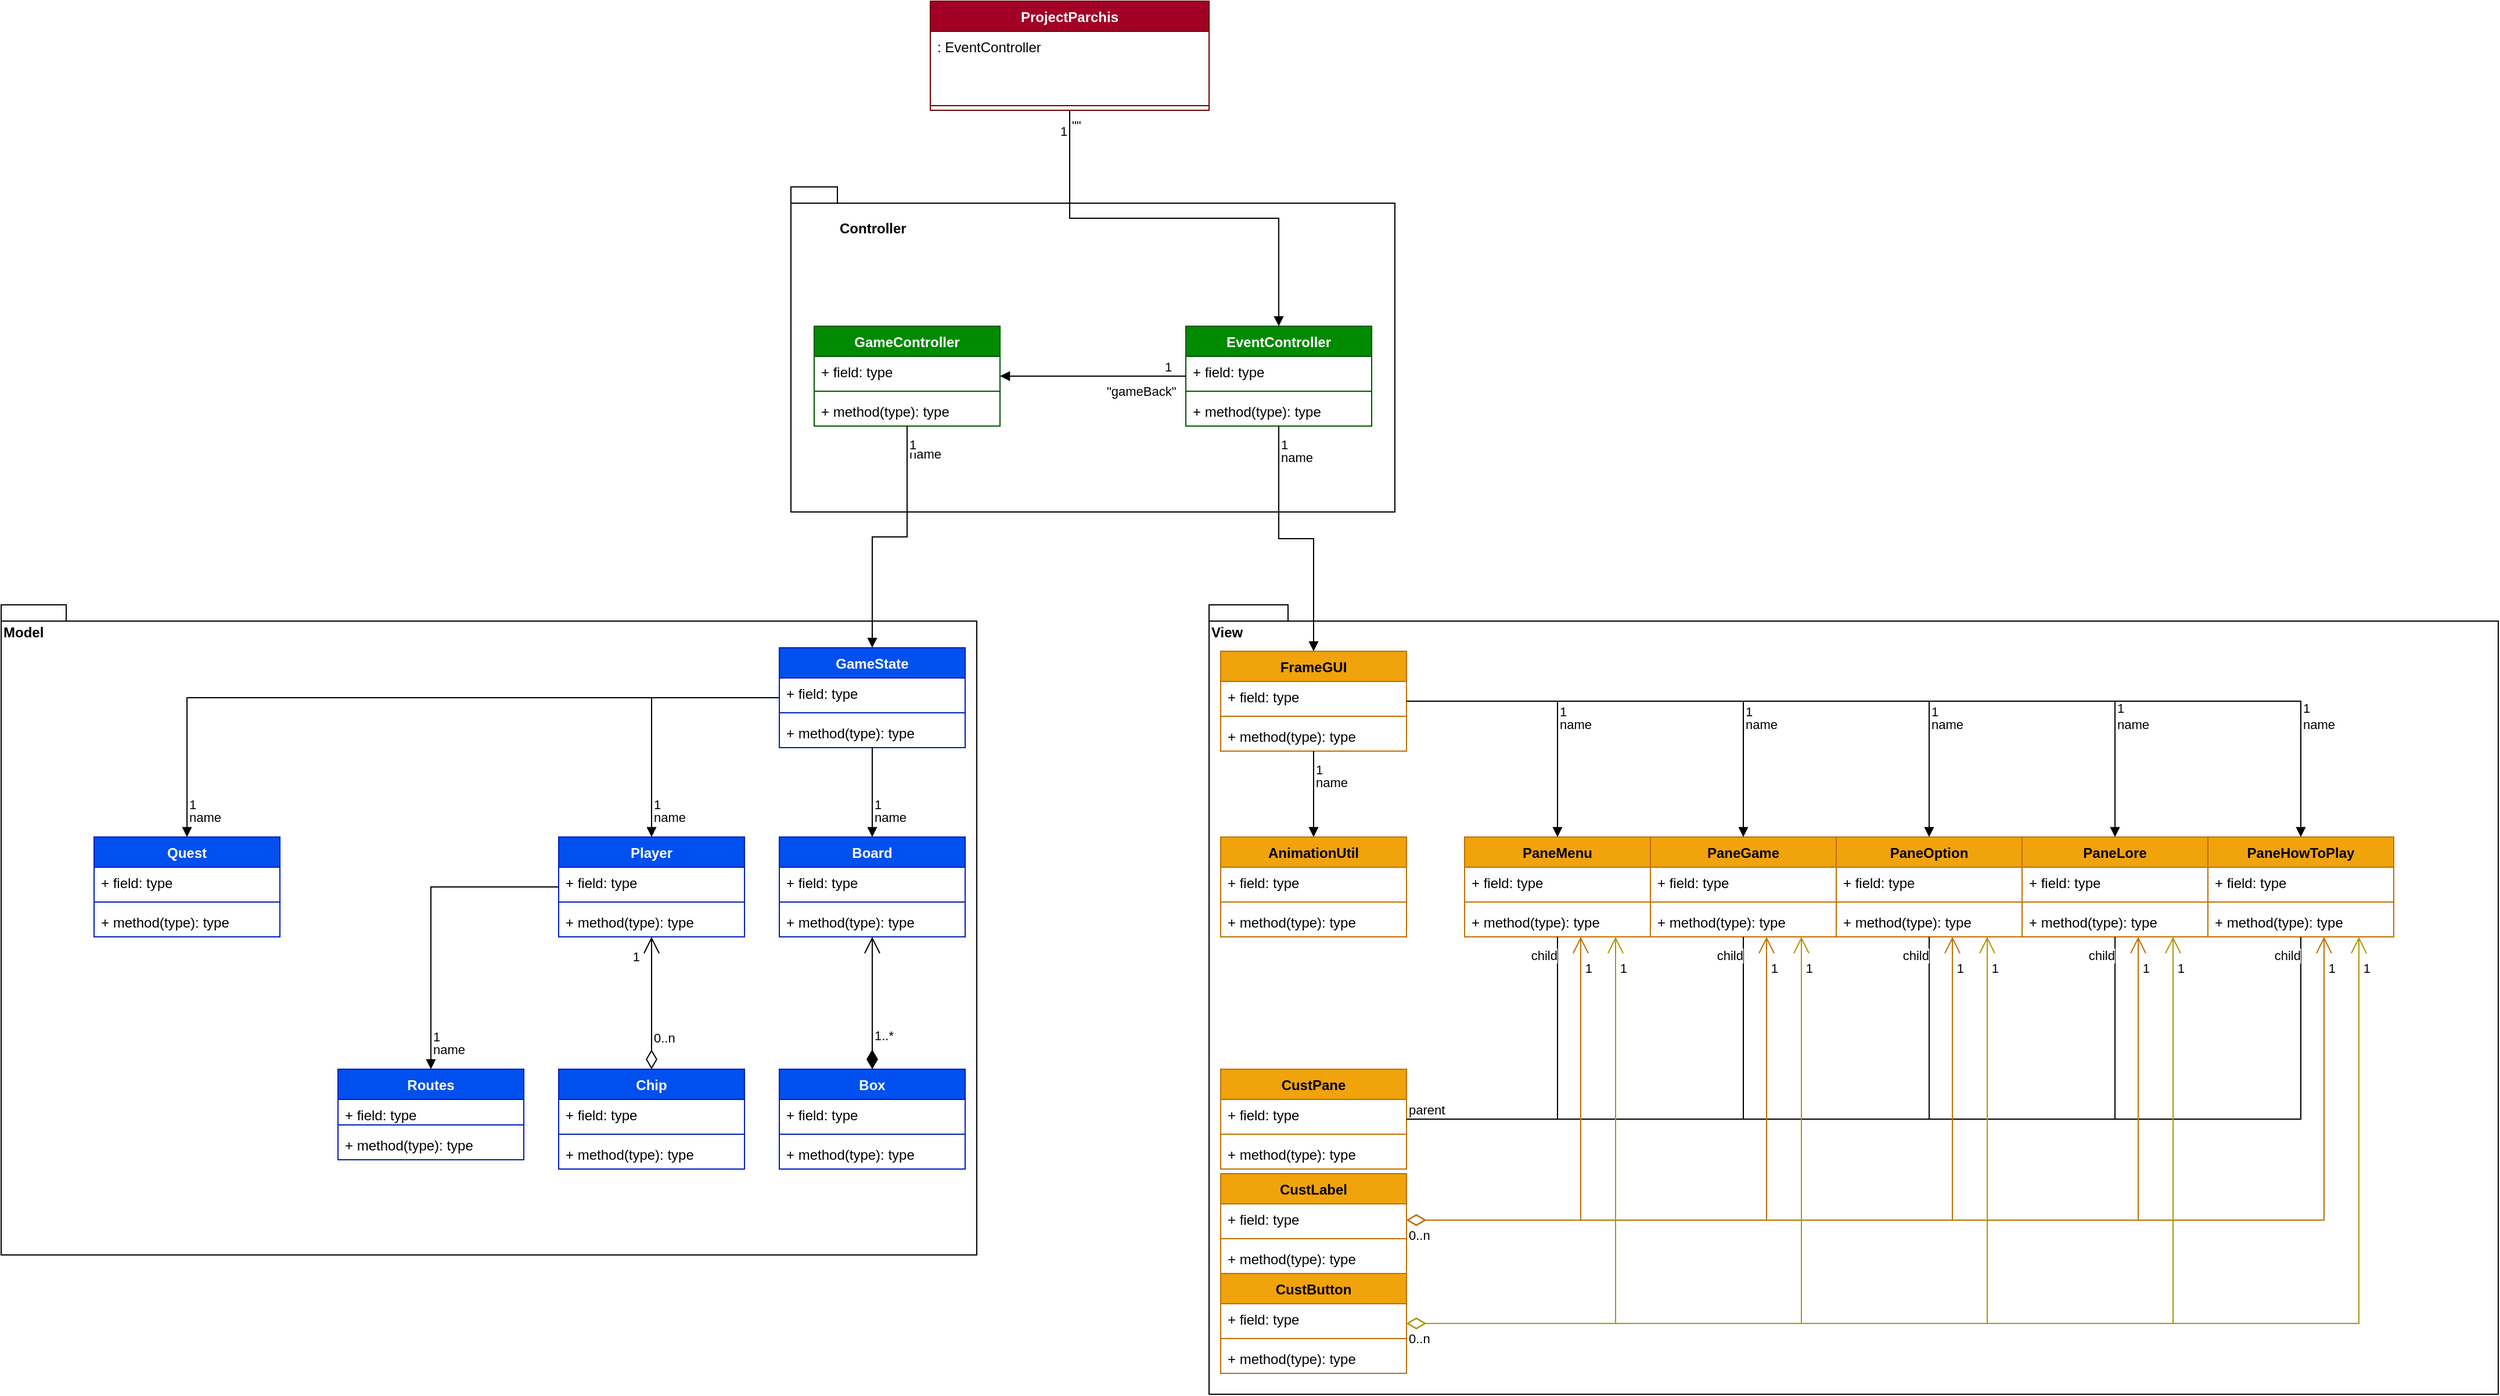 <mxfile version="28.2.5">
  <diagram name="Parchis UML" id="9vaJpjXv_bwDb7VpiL0e">
    <mxGraphModel dx="663" dy="397" grid="1" gridSize="10" guides="1" tooltips="1" connect="1" arrows="1" fold="1" page="1" pageScale="1" pageWidth="1920" pageHeight="1200" math="0" shadow="0">
      <root>
        <mxCell id="0" />
        <mxCell id="dCXErar6jNf6srE1zv3f-100" value="Paquetes" style="" parent="0" />
        <mxCell id="gOxosvXD74vLQujWXwvT-67" value="Model" style="shape=folder;fontStyle=1;spacingTop=10;tabWidth=40;tabHeight=14;tabPosition=left;html=1;whiteSpace=wrap;align=left;verticalAlign=top;" parent="dCXErar6jNf6srE1zv3f-100" vertex="1">
          <mxGeometry x="40" y="520" width="840" height="560" as="geometry" />
        </mxCell>
        <mxCell id="gOxosvXD74vLQujWXwvT-68" value="View" style="shape=folder;fontStyle=1;spacingTop=10;tabWidth=40;tabHeight=14;tabPosition=left;html=1;whiteSpace=wrap;verticalAlign=top;align=left;" parent="dCXErar6jNf6srE1zv3f-100" vertex="1">
          <mxGeometry x="1080" y="520" width="1110" height="680" as="geometry" />
        </mxCell>
        <mxCell id="gOxosvXD74vLQujWXwvT-69" value="&lt;blockquote style=&quot;&quot;&gt;&lt;span style=&quot;background-color: transparent; color: light-dark(rgb(0, 0, 0), rgb(255, 255, 255));&quot;&gt;Controller&lt;/span&gt;&lt;/blockquote&gt;" style="shape=folder;fontStyle=1;spacingTop=10;tabWidth=40;tabHeight=14;tabPosition=left;html=1;whiteSpace=wrap;align=left;verticalAlign=top;" parent="dCXErar6jNf6srE1zv3f-100" vertex="1">
          <mxGeometry x="720" y="160" width="520" height="280" as="geometry" />
        </mxCell>
        <mxCell id="dCXErar6jNf6srE1zv3f-106" value="Clases" style="" parent="0" />
        <mxCell id="dCXErar6jNf6srE1zv3f-107" value="ProjectParchis" style="swimlane;fontStyle=1;align=center;verticalAlign=top;childLayout=stackLayout;horizontal=1;startSize=26;horizontalStack=0;resizeParent=1;resizeParentMax=0;resizeLast=0;collapsible=1;marginBottom=0;whiteSpace=wrap;html=1;fillColor=#a20025;strokeColor=#6F0000;fontColor=#ffffff;" parent="dCXErar6jNf6srE1zv3f-106" vertex="1">
          <mxGeometry x="840" width="240" height="94" as="geometry" />
        </mxCell>
        <mxCell id="dCXErar6jNf6srE1zv3f-110" value=": EventController" style="text;strokeColor=none;fillColor=none;align=left;verticalAlign=top;spacingLeft=4;spacingRight=4;overflow=hidden;rotatable=0;points=[[0,0.5],[1,0.5]];portConstraint=eastwest;whiteSpace=wrap;html=1;" parent="dCXErar6jNf6srE1zv3f-107" vertex="1">
          <mxGeometry y="26" width="240" height="60" as="geometry" />
        </mxCell>
        <mxCell id="dCXErar6jNf6srE1zv3f-109" value="" style="line;strokeWidth=1;fillColor=none;align=left;verticalAlign=middle;spacingTop=-1;spacingLeft=3;spacingRight=3;rotatable=0;labelPosition=right;points=[];portConstraint=eastwest;strokeColor=inherit;" parent="dCXErar6jNf6srE1zv3f-107" vertex="1">
          <mxGeometry y="86" width="240" height="8" as="geometry" />
        </mxCell>
        <mxCell id="dCXErar6jNf6srE1zv3f-113" value="Player" style="swimlane;fontStyle=1;align=center;verticalAlign=top;childLayout=stackLayout;horizontal=1;startSize=26;horizontalStack=0;resizeParent=1;resizeParentMax=0;resizeLast=0;collapsible=1;marginBottom=0;whiteSpace=wrap;html=1;fillColor=#0050ef;fontColor=#ffffff;strokeColor=#001DBC;" parent="dCXErar6jNf6srE1zv3f-106" vertex="1">
          <mxGeometry x="520" y="720" width="160" height="86" as="geometry" />
        </mxCell>
        <mxCell id="dCXErar6jNf6srE1zv3f-114" value="+ field: type" style="text;strokeColor=none;fillColor=none;align=left;verticalAlign=top;spacingLeft=4;spacingRight=4;overflow=hidden;rotatable=0;points=[[0,0.5],[1,0.5]];portConstraint=eastwest;whiteSpace=wrap;html=1;" parent="dCXErar6jNf6srE1zv3f-113" vertex="1">
          <mxGeometry y="26" width="160" height="26" as="geometry" />
        </mxCell>
        <mxCell id="dCXErar6jNf6srE1zv3f-115" value="" style="line;strokeWidth=1;fillColor=none;align=left;verticalAlign=middle;spacingTop=-1;spacingLeft=3;spacingRight=3;rotatable=0;labelPosition=right;points=[];portConstraint=eastwest;strokeColor=inherit;" parent="dCXErar6jNf6srE1zv3f-113" vertex="1">
          <mxGeometry y="52" width="160" height="8" as="geometry" />
        </mxCell>
        <mxCell id="dCXErar6jNf6srE1zv3f-116" value="+ method(type): type" style="text;strokeColor=none;fillColor=none;align=left;verticalAlign=top;spacingLeft=4;spacingRight=4;overflow=hidden;rotatable=0;points=[[0,0.5],[1,0.5]];portConstraint=eastwest;whiteSpace=wrap;html=1;" parent="dCXErar6jNf6srE1zv3f-113" vertex="1">
          <mxGeometry y="60" width="160" height="26" as="geometry" />
        </mxCell>
        <mxCell id="dCXErar6jNf6srE1zv3f-117" value="Board" style="swimlane;fontStyle=1;align=center;verticalAlign=top;childLayout=stackLayout;horizontal=1;startSize=26;horizontalStack=0;resizeParent=1;resizeParentMax=0;resizeLast=0;collapsible=1;marginBottom=0;whiteSpace=wrap;html=1;fillColor=#0050ef;fontColor=#ffffff;strokeColor=#001DBC;" parent="dCXErar6jNf6srE1zv3f-106" vertex="1">
          <mxGeometry x="710" y="720" width="160" height="86" as="geometry" />
        </mxCell>
        <mxCell id="dCXErar6jNf6srE1zv3f-118" value="+ field: type" style="text;strokeColor=none;fillColor=none;align=left;verticalAlign=top;spacingLeft=4;spacingRight=4;overflow=hidden;rotatable=0;points=[[0,0.5],[1,0.5]];portConstraint=eastwest;whiteSpace=wrap;html=1;" parent="dCXErar6jNf6srE1zv3f-117" vertex="1">
          <mxGeometry y="26" width="160" height="26" as="geometry" />
        </mxCell>
        <mxCell id="dCXErar6jNf6srE1zv3f-119" value="" style="line;strokeWidth=1;fillColor=none;align=left;verticalAlign=middle;spacingTop=-1;spacingLeft=3;spacingRight=3;rotatable=0;labelPosition=right;points=[];portConstraint=eastwest;strokeColor=inherit;" parent="dCXErar6jNf6srE1zv3f-117" vertex="1">
          <mxGeometry y="52" width="160" height="8" as="geometry" />
        </mxCell>
        <mxCell id="dCXErar6jNf6srE1zv3f-120" value="+ method(type): type" style="text;strokeColor=none;fillColor=none;align=left;verticalAlign=top;spacingLeft=4;spacingRight=4;overflow=hidden;rotatable=0;points=[[0,0.5],[1,0.5]];portConstraint=eastwest;whiteSpace=wrap;html=1;" parent="dCXErar6jNf6srE1zv3f-117" vertex="1">
          <mxGeometry y="60" width="160" height="26" as="geometry" />
        </mxCell>
        <mxCell id="dCXErar6jNf6srE1zv3f-121" value="Routes" style="swimlane;fontStyle=1;align=center;verticalAlign=top;childLayout=stackLayout;horizontal=1;startSize=26;horizontalStack=0;resizeParent=1;resizeParentMax=0;resizeLast=0;collapsible=1;marginBottom=0;whiteSpace=wrap;html=1;fillColor=#0050ef;fontColor=#ffffff;strokeColor=#001DBC;" parent="dCXErar6jNf6srE1zv3f-106" vertex="1">
          <mxGeometry x="330" y="920" width="160" height="78" as="geometry" />
        </mxCell>
        <mxCell id="dCXErar6jNf6srE1zv3f-122" value="+ field: type" style="text;strokeColor=none;fillColor=none;align=left;verticalAlign=top;spacingLeft=4;spacingRight=4;overflow=hidden;rotatable=0;points=[[0,0.5],[1,0.5]];portConstraint=eastwest;whiteSpace=wrap;html=1;" parent="dCXErar6jNf6srE1zv3f-121" vertex="1">
          <mxGeometry y="26" width="160" height="18" as="geometry" />
        </mxCell>
        <mxCell id="dCXErar6jNf6srE1zv3f-123" value="" style="line;strokeWidth=1;fillColor=none;align=left;verticalAlign=middle;spacingTop=-1;spacingLeft=3;spacingRight=3;rotatable=0;labelPosition=right;points=[];portConstraint=eastwest;strokeColor=inherit;" parent="dCXErar6jNf6srE1zv3f-121" vertex="1">
          <mxGeometry y="44" width="160" height="8" as="geometry" />
        </mxCell>
        <mxCell id="dCXErar6jNf6srE1zv3f-124" value="+ method(type): type" style="text;strokeColor=none;fillColor=none;align=left;verticalAlign=top;spacingLeft=4;spacingRight=4;overflow=hidden;rotatable=0;points=[[0,0.5],[1,0.5]];portConstraint=eastwest;whiteSpace=wrap;html=1;" parent="dCXErar6jNf6srE1zv3f-121" vertex="1">
          <mxGeometry y="52" width="160" height="26" as="geometry" />
        </mxCell>
        <mxCell id="dCXErar6jNf6srE1zv3f-125" value="Chip" style="swimlane;fontStyle=1;align=center;verticalAlign=top;childLayout=stackLayout;horizontal=1;startSize=26;horizontalStack=0;resizeParent=1;resizeParentMax=0;resizeLast=0;collapsible=1;marginBottom=0;whiteSpace=wrap;html=1;fillColor=#0050ef;fontColor=#ffffff;strokeColor=#001DBC;" parent="dCXErar6jNf6srE1zv3f-106" vertex="1">
          <mxGeometry x="520" y="920" width="160" height="86" as="geometry" />
        </mxCell>
        <mxCell id="dCXErar6jNf6srE1zv3f-126" value="+ field: type" style="text;strokeColor=none;fillColor=none;align=left;verticalAlign=top;spacingLeft=4;spacingRight=4;overflow=hidden;rotatable=0;points=[[0,0.5],[1,0.5]];portConstraint=eastwest;whiteSpace=wrap;html=1;" parent="dCXErar6jNf6srE1zv3f-125" vertex="1">
          <mxGeometry y="26" width="160" height="26" as="geometry" />
        </mxCell>
        <mxCell id="dCXErar6jNf6srE1zv3f-127" value="" style="line;strokeWidth=1;fillColor=none;align=left;verticalAlign=middle;spacingTop=-1;spacingLeft=3;spacingRight=3;rotatable=0;labelPosition=right;points=[];portConstraint=eastwest;strokeColor=inherit;" parent="dCXErar6jNf6srE1zv3f-125" vertex="1">
          <mxGeometry y="52" width="160" height="8" as="geometry" />
        </mxCell>
        <mxCell id="dCXErar6jNf6srE1zv3f-128" value="+ method(type): type" style="text;strokeColor=none;fillColor=none;align=left;verticalAlign=top;spacingLeft=4;spacingRight=4;overflow=hidden;rotatable=0;points=[[0,0.5],[1,0.5]];portConstraint=eastwest;whiteSpace=wrap;html=1;" parent="dCXErar6jNf6srE1zv3f-125" vertex="1">
          <mxGeometry y="60" width="160" height="26" as="geometry" />
        </mxCell>
        <mxCell id="dCXErar6jNf6srE1zv3f-129" value="EventController" style="swimlane;fontStyle=1;align=center;verticalAlign=top;childLayout=stackLayout;horizontal=1;startSize=26;horizontalStack=0;resizeParent=1;resizeParentMax=0;resizeLast=0;collapsible=1;marginBottom=0;whiteSpace=wrap;html=1;fillColor=#008a00;fontColor=#ffffff;strokeColor=#005700;" parent="dCXErar6jNf6srE1zv3f-106" vertex="1">
          <mxGeometry x="1060" y="280" width="160" height="86" as="geometry" />
        </mxCell>
        <mxCell id="dCXErar6jNf6srE1zv3f-130" value="+ field: type" style="text;strokeColor=none;fillColor=none;align=left;verticalAlign=top;spacingLeft=4;spacingRight=4;overflow=hidden;rotatable=0;points=[[0,0.5],[1,0.5]];portConstraint=eastwest;whiteSpace=wrap;html=1;" parent="dCXErar6jNf6srE1zv3f-129" vertex="1">
          <mxGeometry y="26" width="160" height="26" as="geometry" />
        </mxCell>
        <mxCell id="dCXErar6jNf6srE1zv3f-131" value="" style="line;strokeWidth=1;fillColor=none;align=left;verticalAlign=middle;spacingTop=-1;spacingLeft=3;spacingRight=3;rotatable=0;labelPosition=right;points=[];portConstraint=eastwest;strokeColor=inherit;" parent="dCXErar6jNf6srE1zv3f-129" vertex="1">
          <mxGeometry y="52" width="160" height="8" as="geometry" />
        </mxCell>
        <mxCell id="dCXErar6jNf6srE1zv3f-132" value="+ method(type): type" style="text;strokeColor=none;fillColor=none;align=left;verticalAlign=top;spacingLeft=4;spacingRight=4;overflow=hidden;rotatable=0;points=[[0,0.5],[1,0.5]];portConstraint=eastwest;whiteSpace=wrap;html=1;" parent="dCXErar6jNf6srE1zv3f-129" vertex="1">
          <mxGeometry y="60" width="160" height="26" as="geometry" />
        </mxCell>
        <mxCell id="dCXErar6jNf6srE1zv3f-133" value="GameController" style="swimlane;fontStyle=1;align=center;verticalAlign=top;childLayout=stackLayout;horizontal=1;startSize=26;horizontalStack=0;resizeParent=1;resizeParentMax=0;resizeLast=0;collapsible=1;marginBottom=0;whiteSpace=wrap;html=1;fillColor=#008a00;fontColor=#ffffff;strokeColor=#005700;" parent="dCXErar6jNf6srE1zv3f-106" vertex="1">
          <mxGeometry x="740" y="280" width="160" height="86" as="geometry" />
        </mxCell>
        <mxCell id="dCXErar6jNf6srE1zv3f-134" value="+ field: type" style="text;strokeColor=none;fillColor=none;align=left;verticalAlign=top;spacingLeft=4;spacingRight=4;overflow=hidden;rotatable=0;points=[[0,0.5],[1,0.5]];portConstraint=eastwest;whiteSpace=wrap;html=1;" parent="dCXErar6jNf6srE1zv3f-133" vertex="1">
          <mxGeometry y="26" width="160" height="26" as="geometry" />
        </mxCell>
        <mxCell id="dCXErar6jNf6srE1zv3f-135" value="" style="line;strokeWidth=1;fillColor=none;align=left;verticalAlign=middle;spacingTop=-1;spacingLeft=3;spacingRight=3;rotatable=0;labelPosition=right;points=[];portConstraint=eastwest;strokeColor=inherit;" parent="dCXErar6jNf6srE1zv3f-133" vertex="1">
          <mxGeometry y="52" width="160" height="8" as="geometry" />
        </mxCell>
        <mxCell id="dCXErar6jNf6srE1zv3f-136" value="+ method(type): type" style="text;strokeColor=none;fillColor=none;align=left;verticalAlign=top;spacingLeft=4;spacingRight=4;overflow=hidden;rotatable=0;points=[[0,0.5],[1,0.5]];portConstraint=eastwest;whiteSpace=wrap;html=1;" parent="dCXErar6jNf6srE1zv3f-133" vertex="1">
          <mxGeometry y="60" width="160" height="26" as="geometry" />
        </mxCell>
        <mxCell id="dCXErar6jNf6srE1zv3f-137" value="AnimationUtil" style="swimlane;fontStyle=1;align=center;verticalAlign=top;childLayout=stackLayout;horizontal=1;startSize=26;horizontalStack=0;resizeParent=1;resizeParentMax=0;resizeLast=0;collapsible=1;marginBottom=0;whiteSpace=wrap;html=1;fillColor=#f0a30a;fontColor=#000000;strokeColor=#BD7000;" parent="dCXErar6jNf6srE1zv3f-106" vertex="1">
          <mxGeometry x="1090" y="720" width="160" height="86" as="geometry" />
        </mxCell>
        <mxCell id="dCXErar6jNf6srE1zv3f-138" value="+ field: type" style="text;strokeColor=none;fillColor=none;align=left;verticalAlign=top;spacingLeft=4;spacingRight=4;overflow=hidden;rotatable=0;points=[[0,0.5],[1,0.5]];portConstraint=eastwest;whiteSpace=wrap;html=1;" parent="dCXErar6jNf6srE1zv3f-137" vertex="1">
          <mxGeometry y="26" width="160" height="26" as="geometry" />
        </mxCell>
        <mxCell id="dCXErar6jNf6srE1zv3f-139" value="" style="line;strokeWidth=1;fillColor=none;align=left;verticalAlign=middle;spacingTop=-1;spacingLeft=3;spacingRight=3;rotatable=0;labelPosition=right;points=[];portConstraint=eastwest;strokeColor=inherit;" parent="dCXErar6jNf6srE1zv3f-137" vertex="1">
          <mxGeometry y="52" width="160" height="8" as="geometry" />
        </mxCell>
        <mxCell id="dCXErar6jNf6srE1zv3f-140" value="+ method(type): type" style="text;strokeColor=none;fillColor=none;align=left;verticalAlign=top;spacingLeft=4;spacingRight=4;overflow=hidden;rotatable=0;points=[[0,0.5],[1,0.5]];portConstraint=eastwest;whiteSpace=wrap;html=1;" parent="dCXErar6jNf6srE1zv3f-137" vertex="1">
          <mxGeometry y="60" width="160" height="26" as="geometry" />
        </mxCell>
        <mxCell id="dCXErar6jNf6srE1zv3f-142" value="FrameGUI" style="swimlane;fontStyle=1;align=center;verticalAlign=top;childLayout=stackLayout;horizontal=1;startSize=26;horizontalStack=0;resizeParent=1;resizeParentMax=0;resizeLast=0;collapsible=1;marginBottom=0;whiteSpace=wrap;html=1;fillColor=#f0a30a;fontColor=#000000;strokeColor=#BD7000;" parent="dCXErar6jNf6srE1zv3f-106" vertex="1">
          <mxGeometry x="1090" y="560" width="160" height="86" as="geometry" />
        </mxCell>
        <mxCell id="dCXErar6jNf6srE1zv3f-143" value="+ field: type" style="text;strokeColor=none;fillColor=none;align=left;verticalAlign=top;spacingLeft=4;spacingRight=4;overflow=hidden;rotatable=0;points=[[0,0.5],[1,0.5]];portConstraint=eastwest;whiteSpace=wrap;html=1;" parent="dCXErar6jNf6srE1zv3f-142" vertex="1">
          <mxGeometry y="26" width="160" height="26" as="geometry" />
        </mxCell>
        <mxCell id="dCXErar6jNf6srE1zv3f-144" value="" style="line;strokeWidth=1;fillColor=none;align=left;verticalAlign=middle;spacingTop=-1;spacingLeft=3;spacingRight=3;rotatable=0;labelPosition=right;points=[];portConstraint=eastwest;strokeColor=inherit;" parent="dCXErar6jNf6srE1zv3f-142" vertex="1">
          <mxGeometry y="52" width="160" height="8" as="geometry" />
        </mxCell>
        <mxCell id="dCXErar6jNf6srE1zv3f-145" value="+ method(type): type" style="text;strokeColor=none;fillColor=none;align=left;verticalAlign=top;spacingLeft=4;spacingRight=4;overflow=hidden;rotatable=0;points=[[0,0.5],[1,0.5]];portConstraint=eastwest;whiteSpace=wrap;html=1;" parent="dCXErar6jNf6srE1zv3f-142" vertex="1">
          <mxGeometry y="60" width="160" height="26" as="geometry" />
        </mxCell>
        <mxCell id="dCXErar6jNf6srE1zv3f-146" value="Box" style="swimlane;fontStyle=1;align=center;verticalAlign=top;childLayout=stackLayout;horizontal=1;startSize=26;horizontalStack=0;resizeParent=1;resizeParentMax=0;resizeLast=0;collapsible=1;marginBottom=0;whiteSpace=wrap;html=1;fillColor=#0050ef;fontColor=#ffffff;strokeColor=#001DBC;" parent="dCXErar6jNf6srE1zv3f-106" vertex="1">
          <mxGeometry x="710" y="920" width="160" height="86" as="geometry" />
        </mxCell>
        <mxCell id="dCXErar6jNf6srE1zv3f-147" value="+ field: type" style="text;strokeColor=none;fillColor=none;align=left;verticalAlign=top;spacingLeft=4;spacingRight=4;overflow=hidden;rotatable=0;points=[[0,0.5],[1,0.5]];portConstraint=eastwest;whiteSpace=wrap;html=1;" parent="dCXErar6jNf6srE1zv3f-146" vertex="1">
          <mxGeometry y="26" width="160" height="26" as="geometry" />
        </mxCell>
        <mxCell id="dCXErar6jNf6srE1zv3f-148" value="" style="line;strokeWidth=1;fillColor=none;align=left;verticalAlign=middle;spacingTop=-1;spacingLeft=3;spacingRight=3;rotatable=0;labelPosition=right;points=[];portConstraint=eastwest;strokeColor=inherit;" parent="dCXErar6jNf6srE1zv3f-146" vertex="1">
          <mxGeometry y="52" width="160" height="8" as="geometry" />
        </mxCell>
        <mxCell id="dCXErar6jNf6srE1zv3f-149" value="+ method(type): type" style="text;strokeColor=none;fillColor=none;align=left;verticalAlign=top;spacingLeft=4;spacingRight=4;overflow=hidden;rotatable=0;points=[[0,0.5],[1,0.5]];portConstraint=eastwest;whiteSpace=wrap;html=1;" parent="dCXErar6jNf6srE1zv3f-146" vertex="1">
          <mxGeometry y="60" width="160" height="26" as="geometry" />
        </mxCell>
        <mxCell id="gOxosvXD74vLQujWXwvT-13" value="GameState" style="swimlane;fontStyle=1;align=center;verticalAlign=top;childLayout=stackLayout;horizontal=1;startSize=26;horizontalStack=0;resizeParent=1;resizeParentMax=0;resizeLast=0;collapsible=1;marginBottom=0;whiteSpace=wrap;html=1;fillColor=#0050ef;fontColor=#ffffff;strokeColor=#001DBC;" parent="dCXErar6jNf6srE1zv3f-106" vertex="1">
          <mxGeometry x="710" y="557" width="160" height="86" as="geometry" />
        </mxCell>
        <mxCell id="gOxosvXD74vLQujWXwvT-14" value="+ field: type" style="text;strokeColor=none;fillColor=none;align=left;verticalAlign=top;spacingLeft=4;spacingRight=4;overflow=hidden;rotatable=0;points=[[0,0.5],[1,0.5]];portConstraint=eastwest;whiteSpace=wrap;html=1;" parent="gOxosvXD74vLQujWXwvT-13" vertex="1">
          <mxGeometry y="26" width="160" height="26" as="geometry" />
        </mxCell>
        <mxCell id="gOxosvXD74vLQujWXwvT-15" value="" style="line;strokeWidth=1;fillColor=none;align=left;verticalAlign=middle;spacingTop=-1;spacingLeft=3;spacingRight=3;rotatable=0;labelPosition=right;points=[];portConstraint=eastwest;strokeColor=inherit;" parent="gOxosvXD74vLQujWXwvT-13" vertex="1">
          <mxGeometry y="52" width="160" height="8" as="geometry" />
        </mxCell>
        <mxCell id="gOxosvXD74vLQujWXwvT-16" value="+ method(type): type" style="text;strokeColor=none;fillColor=none;align=left;verticalAlign=top;spacingLeft=4;spacingRight=4;overflow=hidden;rotatable=0;points=[[0,0.5],[1,0.5]];portConstraint=eastwest;whiteSpace=wrap;html=1;" parent="gOxosvXD74vLQujWXwvT-13" vertex="1">
          <mxGeometry y="60" width="160" height="26" as="geometry" />
        </mxCell>
        <mxCell id="gOxosvXD74vLQujWXwvT-24" value="CustPane" style="swimlane;fontStyle=1;align=center;verticalAlign=top;childLayout=stackLayout;horizontal=1;startSize=26;horizontalStack=0;resizeParent=1;resizeParentMax=0;resizeLast=0;collapsible=1;marginBottom=0;whiteSpace=wrap;html=1;fillColor=#f0a30a;fontColor=#000000;strokeColor=#BD7000;" parent="dCXErar6jNf6srE1zv3f-106" vertex="1">
          <mxGeometry x="1090" y="920" width="160" height="86" as="geometry" />
        </mxCell>
        <mxCell id="gOxosvXD74vLQujWXwvT-25" value="+ field: type" style="text;strokeColor=none;fillColor=none;align=left;verticalAlign=top;spacingLeft=4;spacingRight=4;overflow=hidden;rotatable=0;points=[[0,0.5],[1,0.5]];portConstraint=eastwest;whiteSpace=wrap;html=1;" parent="gOxosvXD74vLQujWXwvT-24" vertex="1">
          <mxGeometry y="26" width="160" height="26" as="geometry" />
        </mxCell>
        <mxCell id="gOxosvXD74vLQujWXwvT-26" value="" style="line;strokeWidth=1;fillColor=none;align=left;verticalAlign=middle;spacingTop=-1;spacingLeft=3;spacingRight=3;rotatable=0;labelPosition=right;points=[];portConstraint=eastwest;strokeColor=inherit;" parent="gOxosvXD74vLQujWXwvT-24" vertex="1">
          <mxGeometry y="52" width="160" height="8" as="geometry" />
        </mxCell>
        <mxCell id="gOxosvXD74vLQujWXwvT-27" value="+ method(type): type" style="text;strokeColor=none;fillColor=none;align=left;verticalAlign=top;spacingLeft=4;spacingRight=4;overflow=hidden;rotatable=0;points=[[0,0.5],[1,0.5]];portConstraint=eastwest;whiteSpace=wrap;html=1;" parent="gOxosvXD74vLQujWXwvT-24" vertex="1">
          <mxGeometry y="60" width="160" height="26" as="geometry" />
        </mxCell>
        <mxCell id="gOxosvXD74vLQujWXwvT-29" value="CustLabel" style="swimlane;fontStyle=1;align=center;verticalAlign=top;childLayout=stackLayout;horizontal=1;startSize=26;horizontalStack=0;resizeParent=1;resizeParentMax=0;resizeLast=0;collapsible=1;marginBottom=0;whiteSpace=wrap;html=1;fillColor=#f0a30a;fontColor=#000000;strokeColor=#BD7000;" parent="dCXErar6jNf6srE1zv3f-106" vertex="1">
          <mxGeometry x="1090" y="1010" width="160" height="86" as="geometry" />
        </mxCell>
        <mxCell id="gOxosvXD74vLQujWXwvT-30" value="+ field: type" style="text;strokeColor=none;fillColor=none;align=left;verticalAlign=top;spacingLeft=4;spacingRight=4;overflow=hidden;rotatable=0;points=[[0,0.5],[1,0.5]];portConstraint=eastwest;whiteSpace=wrap;html=1;" parent="gOxosvXD74vLQujWXwvT-29" vertex="1">
          <mxGeometry y="26" width="160" height="26" as="geometry" />
        </mxCell>
        <mxCell id="gOxosvXD74vLQujWXwvT-31" value="" style="line;strokeWidth=1;fillColor=none;align=left;verticalAlign=middle;spacingTop=-1;spacingLeft=3;spacingRight=3;rotatable=0;labelPosition=right;points=[];portConstraint=eastwest;strokeColor=inherit;" parent="gOxosvXD74vLQujWXwvT-29" vertex="1">
          <mxGeometry y="52" width="160" height="8" as="geometry" />
        </mxCell>
        <mxCell id="gOxosvXD74vLQujWXwvT-32" value="+ method(type): type" style="text;strokeColor=none;fillColor=none;align=left;verticalAlign=top;spacingLeft=4;spacingRight=4;overflow=hidden;rotatable=0;points=[[0,0.5],[1,0.5]];portConstraint=eastwest;whiteSpace=wrap;html=1;" parent="gOxosvXD74vLQujWXwvT-29" vertex="1">
          <mxGeometry y="60" width="160" height="26" as="geometry" />
        </mxCell>
        <mxCell id="gOxosvXD74vLQujWXwvT-33" value="CustButton" style="swimlane;fontStyle=1;align=center;verticalAlign=top;childLayout=stackLayout;horizontal=1;startSize=26;horizontalStack=0;resizeParent=1;resizeParentMax=0;resizeLast=0;collapsible=1;marginBottom=0;whiteSpace=wrap;html=1;fillColor=#f0a30a;fontColor=#000000;strokeColor=#BD7000;" parent="dCXErar6jNf6srE1zv3f-106" vertex="1">
          <mxGeometry x="1090" y="1096" width="160" height="86" as="geometry" />
        </mxCell>
        <mxCell id="gOxosvXD74vLQujWXwvT-34" value="+ field: type" style="text;strokeColor=none;fillColor=none;align=left;verticalAlign=top;spacingLeft=4;spacingRight=4;overflow=hidden;rotatable=0;points=[[0,0.5],[1,0.5]];portConstraint=eastwest;whiteSpace=wrap;html=1;" parent="gOxosvXD74vLQujWXwvT-33" vertex="1">
          <mxGeometry y="26" width="160" height="26" as="geometry" />
        </mxCell>
        <mxCell id="gOxosvXD74vLQujWXwvT-35" value="" style="line;strokeWidth=1;fillColor=none;align=left;verticalAlign=middle;spacingTop=-1;spacingLeft=3;spacingRight=3;rotatable=0;labelPosition=right;points=[];portConstraint=eastwest;strokeColor=inherit;" parent="gOxosvXD74vLQujWXwvT-33" vertex="1">
          <mxGeometry y="52" width="160" height="8" as="geometry" />
        </mxCell>
        <mxCell id="gOxosvXD74vLQujWXwvT-36" value="+ method(type): type" style="text;strokeColor=none;fillColor=none;align=left;verticalAlign=top;spacingLeft=4;spacingRight=4;overflow=hidden;rotatable=0;points=[[0,0.5],[1,0.5]];portConstraint=eastwest;whiteSpace=wrap;html=1;" parent="gOxosvXD74vLQujWXwvT-33" vertex="1">
          <mxGeometry y="60" width="160" height="26" as="geometry" />
        </mxCell>
        <mxCell id="gOxosvXD74vLQujWXwvT-45" value="PaneMenu" style="swimlane;fontStyle=1;align=center;verticalAlign=top;childLayout=stackLayout;horizontal=1;startSize=26;horizontalStack=0;resizeParent=1;resizeParentMax=0;resizeLast=0;collapsible=1;marginBottom=0;whiteSpace=wrap;html=1;fillColor=#f0a30a;fontColor=#000000;strokeColor=#BD7000;" parent="dCXErar6jNf6srE1zv3f-106" vertex="1">
          <mxGeometry x="1300" y="720" width="160" height="86" as="geometry" />
        </mxCell>
        <mxCell id="gOxosvXD74vLQujWXwvT-46" value="+ field: type" style="text;strokeColor=none;fillColor=none;align=left;verticalAlign=top;spacingLeft=4;spacingRight=4;overflow=hidden;rotatable=0;points=[[0,0.5],[1,0.5]];portConstraint=eastwest;whiteSpace=wrap;html=1;" parent="gOxosvXD74vLQujWXwvT-45" vertex="1">
          <mxGeometry y="26" width="160" height="26" as="geometry" />
        </mxCell>
        <mxCell id="gOxosvXD74vLQujWXwvT-47" value="" style="line;strokeWidth=1;fillColor=none;align=left;verticalAlign=middle;spacingTop=-1;spacingLeft=3;spacingRight=3;rotatable=0;labelPosition=right;points=[];portConstraint=eastwest;strokeColor=inherit;" parent="gOxosvXD74vLQujWXwvT-45" vertex="1">
          <mxGeometry y="52" width="160" height="8" as="geometry" />
        </mxCell>
        <mxCell id="gOxosvXD74vLQujWXwvT-48" value="+ method(type): type" style="text;strokeColor=none;fillColor=none;align=left;verticalAlign=top;spacingLeft=4;spacingRight=4;overflow=hidden;rotatable=0;points=[[0,0.5],[1,0.5]];portConstraint=eastwest;whiteSpace=wrap;html=1;" parent="gOxosvXD74vLQujWXwvT-45" vertex="1">
          <mxGeometry y="60" width="160" height="26" as="geometry" />
        </mxCell>
        <mxCell id="gOxosvXD74vLQujWXwvT-63" value="PaneGame" style="swimlane;fontStyle=1;align=center;verticalAlign=top;childLayout=stackLayout;horizontal=1;startSize=26;horizontalStack=0;resizeParent=1;resizeParentMax=0;resizeLast=0;collapsible=1;marginBottom=0;whiteSpace=wrap;html=1;fillColor=#f0a30a;fontColor=#000000;strokeColor=#BD7000;" parent="dCXErar6jNf6srE1zv3f-106" vertex="1">
          <mxGeometry x="1460" y="720" width="160" height="86" as="geometry" />
        </mxCell>
        <mxCell id="gOxosvXD74vLQujWXwvT-64" value="+ field: type" style="text;strokeColor=none;fillColor=none;align=left;verticalAlign=top;spacingLeft=4;spacingRight=4;overflow=hidden;rotatable=0;points=[[0,0.5],[1,0.5]];portConstraint=eastwest;whiteSpace=wrap;html=1;" parent="gOxosvXD74vLQujWXwvT-63" vertex="1">
          <mxGeometry y="26" width="160" height="26" as="geometry" />
        </mxCell>
        <mxCell id="gOxosvXD74vLQujWXwvT-65" value="" style="line;strokeWidth=1;fillColor=none;align=left;verticalAlign=middle;spacingTop=-1;spacingLeft=3;spacingRight=3;rotatable=0;labelPosition=right;points=[];portConstraint=eastwest;strokeColor=inherit;" parent="gOxosvXD74vLQujWXwvT-63" vertex="1">
          <mxGeometry y="52" width="160" height="8" as="geometry" />
        </mxCell>
        <mxCell id="gOxosvXD74vLQujWXwvT-66" value="+ method(type): type" style="text;strokeColor=none;fillColor=none;align=left;verticalAlign=top;spacingLeft=4;spacingRight=4;overflow=hidden;rotatable=0;points=[[0,0.5],[1,0.5]];portConstraint=eastwest;whiteSpace=wrap;html=1;" parent="gOxosvXD74vLQujWXwvT-63" vertex="1">
          <mxGeometry y="60" width="160" height="26" as="geometry" />
        </mxCell>
        <mxCell id="OxQhYZC1tGDUsXjahS_O-3" value="PaneLore" style="swimlane;fontStyle=1;align=center;verticalAlign=top;childLayout=stackLayout;horizontal=1;startSize=26;horizontalStack=0;resizeParent=1;resizeParentMax=0;resizeLast=0;collapsible=1;marginBottom=0;whiteSpace=wrap;html=1;fillColor=#f0a30a;fontColor=#000000;strokeColor=#BD7000;" vertex="1" parent="dCXErar6jNf6srE1zv3f-106">
          <mxGeometry x="1780" y="720" width="160" height="86" as="geometry" />
        </mxCell>
        <mxCell id="OxQhYZC1tGDUsXjahS_O-4" value="+ field: type" style="text;strokeColor=none;fillColor=none;align=left;verticalAlign=top;spacingLeft=4;spacingRight=4;overflow=hidden;rotatable=0;points=[[0,0.5],[1,0.5]];portConstraint=eastwest;whiteSpace=wrap;html=1;" vertex="1" parent="OxQhYZC1tGDUsXjahS_O-3">
          <mxGeometry y="26" width="160" height="26" as="geometry" />
        </mxCell>
        <mxCell id="OxQhYZC1tGDUsXjahS_O-5" value="" style="line;strokeWidth=1;fillColor=none;align=left;verticalAlign=middle;spacingTop=-1;spacingLeft=3;spacingRight=3;rotatable=0;labelPosition=right;points=[];portConstraint=eastwest;strokeColor=inherit;" vertex="1" parent="OxQhYZC1tGDUsXjahS_O-3">
          <mxGeometry y="52" width="160" height="8" as="geometry" />
        </mxCell>
        <mxCell id="OxQhYZC1tGDUsXjahS_O-6" value="+ method(type): type" style="text;strokeColor=none;fillColor=none;align=left;verticalAlign=top;spacingLeft=4;spacingRight=4;overflow=hidden;rotatable=0;points=[[0,0.5],[1,0.5]];portConstraint=eastwest;whiteSpace=wrap;html=1;" vertex="1" parent="OxQhYZC1tGDUsXjahS_O-3">
          <mxGeometry y="60" width="160" height="26" as="geometry" />
        </mxCell>
        <mxCell id="OxQhYZC1tGDUsXjahS_O-7" value="PaneHowToPlay" style="swimlane;fontStyle=1;align=center;verticalAlign=top;childLayout=stackLayout;horizontal=1;startSize=26;horizontalStack=0;resizeParent=1;resizeParentMax=0;resizeLast=0;collapsible=1;marginBottom=0;whiteSpace=wrap;html=1;fillColor=#f0a30a;fontColor=#000000;strokeColor=#BD7000;" vertex="1" parent="dCXErar6jNf6srE1zv3f-106">
          <mxGeometry x="1940" y="720" width="160" height="86" as="geometry" />
        </mxCell>
        <mxCell id="OxQhYZC1tGDUsXjahS_O-8" value="+ field: type" style="text;strokeColor=none;fillColor=none;align=left;verticalAlign=top;spacingLeft=4;spacingRight=4;overflow=hidden;rotatable=0;points=[[0,0.5],[1,0.5]];portConstraint=eastwest;whiteSpace=wrap;html=1;" vertex="1" parent="OxQhYZC1tGDUsXjahS_O-7">
          <mxGeometry y="26" width="160" height="26" as="geometry" />
        </mxCell>
        <mxCell id="OxQhYZC1tGDUsXjahS_O-9" value="" style="line;strokeWidth=1;fillColor=none;align=left;verticalAlign=middle;spacingTop=-1;spacingLeft=3;spacingRight=3;rotatable=0;labelPosition=right;points=[];portConstraint=eastwest;strokeColor=inherit;" vertex="1" parent="OxQhYZC1tGDUsXjahS_O-7">
          <mxGeometry y="52" width="160" height="8" as="geometry" />
        </mxCell>
        <mxCell id="OxQhYZC1tGDUsXjahS_O-10" value="+ method(type): type" style="text;strokeColor=none;fillColor=none;align=left;verticalAlign=top;spacingLeft=4;spacingRight=4;overflow=hidden;rotatable=0;points=[[0,0.5],[1,0.5]];portConstraint=eastwest;whiteSpace=wrap;html=1;" vertex="1" parent="OxQhYZC1tGDUsXjahS_O-7">
          <mxGeometry y="60" width="160" height="26" as="geometry" />
        </mxCell>
        <mxCell id="OxQhYZC1tGDUsXjahS_O-103" value="Quest" style="swimlane;fontStyle=1;align=center;verticalAlign=top;childLayout=stackLayout;horizontal=1;startSize=26;horizontalStack=0;resizeParent=1;resizeParentMax=0;resizeLast=0;collapsible=1;marginBottom=0;whiteSpace=wrap;html=1;fillColor=#0050ef;fontColor=#ffffff;strokeColor=#001DBC;" vertex="1" parent="dCXErar6jNf6srE1zv3f-106">
          <mxGeometry x="120" y="720" width="160" height="86" as="geometry" />
        </mxCell>
        <mxCell id="OxQhYZC1tGDUsXjahS_O-104" value="+ field: type" style="text;strokeColor=none;fillColor=none;align=left;verticalAlign=top;spacingLeft=4;spacingRight=4;overflow=hidden;rotatable=0;points=[[0,0.5],[1,0.5]];portConstraint=eastwest;whiteSpace=wrap;html=1;" vertex="1" parent="OxQhYZC1tGDUsXjahS_O-103">
          <mxGeometry y="26" width="160" height="26" as="geometry" />
        </mxCell>
        <mxCell id="OxQhYZC1tGDUsXjahS_O-105" value="" style="line;strokeWidth=1;fillColor=none;align=left;verticalAlign=middle;spacingTop=-1;spacingLeft=3;spacingRight=3;rotatable=0;labelPosition=right;points=[];portConstraint=eastwest;strokeColor=inherit;" vertex="1" parent="OxQhYZC1tGDUsXjahS_O-103">
          <mxGeometry y="52" width="160" height="8" as="geometry" />
        </mxCell>
        <mxCell id="OxQhYZC1tGDUsXjahS_O-106" value="+ method(type): type" style="text;strokeColor=none;fillColor=none;align=left;verticalAlign=top;spacingLeft=4;spacingRight=4;overflow=hidden;rotatable=0;points=[[0,0.5],[1,0.5]];portConstraint=eastwest;whiteSpace=wrap;html=1;" vertex="1" parent="OxQhYZC1tGDUsXjahS_O-103">
          <mxGeometry y="60" width="160" height="26" as="geometry" />
        </mxCell>
        <mxCell id="OxQhYZC1tGDUsXjahS_O-123" value="PaneOption" style="swimlane;fontStyle=1;align=center;verticalAlign=top;childLayout=stackLayout;horizontal=1;startSize=26;horizontalStack=0;resizeParent=1;resizeParentMax=0;resizeLast=0;collapsible=1;marginBottom=0;whiteSpace=wrap;html=1;fillColor=#f0a30a;fontColor=#000000;strokeColor=#BD7000;" vertex="1" parent="dCXErar6jNf6srE1zv3f-106">
          <mxGeometry x="1620" y="720" width="160" height="86" as="geometry" />
        </mxCell>
        <mxCell id="OxQhYZC1tGDUsXjahS_O-124" value="+ field: type" style="text;strokeColor=none;fillColor=none;align=left;verticalAlign=top;spacingLeft=4;spacingRight=4;overflow=hidden;rotatable=0;points=[[0,0.5],[1,0.5]];portConstraint=eastwest;whiteSpace=wrap;html=1;" vertex="1" parent="OxQhYZC1tGDUsXjahS_O-123">
          <mxGeometry y="26" width="160" height="26" as="geometry" />
        </mxCell>
        <mxCell id="OxQhYZC1tGDUsXjahS_O-125" value="" style="line;strokeWidth=1;fillColor=none;align=left;verticalAlign=middle;spacingTop=-1;spacingLeft=3;spacingRight=3;rotatable=0;labelPosition=right;points=[];portConstraint=eastwest;strokeColor=inherit;" vertex="1" parent="OxQhYZC1tGDUsXjahS_O-123">
          <mxGeometry y="52" width="160" height="8" as="geometry" />
        </mxCell>
        <mxCell id="OxQhYZC1tGDUsXjahS_O-126" value="+ method(type): type" style="text;strokeColor=none;fillColor=none;align=left;verticalAlign=top;spacingLeft=4;spacingRight=4;overflow=hidden;rotatable=0;points=[[0,0.5],[1,0.5]];portConstraint=eastwest;whiteSpace=wrap;html=1;" vertex="1" parent="OxQhYZC1tGDUsXjahS_O-123">
          <mxGeometry y="60" width="160" height="26" as="geometry" />
        </mxCell>
        <mxCell id="OxQhYZC1tGDUsXjahS_O-45" value="General" style="" parent="0" />
        <mxCell id="OxQhYZC1tGDUsXjahS_O-53" value="name" style="endArrow=block;endFill=1;html=1;edgeStyle=orthogonalEdgeStyle;align=left;verticalAlign=top;rounded=0;" edge="1" parent="OxQhYZC1tGDUsXjahS_O-45" source="dCXErar6jNf6srE1zv3f-142" target="gOxosvXD74vLQujWXwvT-45">
          <mxGeometry x="0.109" relative="1" as="geometry">
            <mxPoint x="1250" y="610" as="sourcePoint" />
            <mxPoint x="1380" y="680" as="targetPoint" />
            <mxPoint as="offset" />
          </mxGeometry>
        </mxCell>
        <mxCell id="OxQhYZC1tGDUsXjahS_O-54" value="1" style="edgeLabel;resizable=0;html=1;align=left;verticalAlign=bottom;" connectable="0" vertex="1" parent="OxQhYZC1tGDUsXjahS_O-53">
          <mxGeometry x="-1" relative="1" as="geometry">
            <mxPoint x="130" y="17" as="offset" />
          </mxGeometry>
        </mxCell>
        <mxCell id="OxQhYZC1tGDUsXjahS_O-63" value="name" style="endArrow=block;endFill=1;html=1;edgeStyle=orthogonalEdgeStyle;align=left;verticalAlign=top;rounded=0;" edge="1" parent="OxQhYZC1tGDUsXjahS_O-45" source="dCXErar6jNf6srE1zv3f-142" target="dCXErar6jNf6srE1zv3f-137">
          <mxGeometry x="-0.622" relative="1" as="geometry">
            <mxPoint x="1150" y="670" as="sourcePoint" />
            <mxPoint x="1310" y="670" as="targetPoint" />
            <mxPoint as="offset" />
          </mxGeometry>
        </mxCell>
        <mxCell id="OxQhYZC1tGDUsXjahS_O-64" value="1" style="edgeLabel;resizable=0;html=1;align=left;verticalAlign=bottom;" connectable="0" vertex="1" parent="OxQhYZC1tGDUsXjahS_O-63">
          <mxGeometry x="-1" relative="1" as="geometry">
            <mxPoint y="24" as="offset" />
          </mxGeometry>
        </mxCell>
        <mxCell id="OxQhYZC1tGDUsXjahS_O-66" value="name" style="endArrow=block;endFill=1;html=1;edgeStyle=orthogonalEdgeStyle;align=left;verticalAlign=top;rounded=0;" edge="1" parent="OxQhYZC1tGDUsXjahS_O-45" source="dCXErar6jNf6srE1zv3f-142" target="gOxosvXD74vLQujWXwvT-63">
          <mxGeometry x="0.46" relative="1" as="geometry">
            <mxPoint x="1470" y="630" as="sourcePoint" />
            <mxPoint x="1630" y="630" as="targetPoint" />
            <mxPoint as="offset" />
          </mxGeometry>
        </mxCell>
        <mxCell id="OxQhYZC1tGDUsXjahS_O-67" value="1" style="edgeLabel;resizable=0;html=1;align=left;verticalAlign=bottom;" connectable="0" vertex="1" parent="OxQhYZC1tGDUsXjahS_O-66">
          <mxGeometry x="-1" relative="1" as="geometry">
            <mxPoint x="290" y="17" as="offset" />
          </mxGeometry>
        </mxCell>
        <mxCell id="OxQhYZC1tGDUsXjahS_O-69" value="name" style="endArrow=block;endFill=1;html=1;edgeStyle=orthogonalEdgeStyle;align=left;verticalAlign=top;rounded=0;" edge="1" parent="OxQhYZC1tGDUsXjahS_O-45" source="dCXErar6jNf6srE1zv3f-142" target="OxQhYZC1tGDUsXjahS_O-3">
          <mxGeometry x="0.697" relative="1" as="geometry">
            <mxPoint x="1670" y="600" as="sourcePoint" />
            <mxPoint x="1830" y="600" as="targetPoint" />
            <mxPoint as="offset" />
          </mxGeometry>
        </mxCell>
        <mxCell id="OxQhYZC1tGDUsXjahS_O-70" value="1" style="edgeLabel;resizable=0;html=1;align=left;verticalAlign=bottom;" connectable="0" vertex="1" parent="OxQhYZC1tGDUsXjahS_O-69">
          <mxGeometry x="-1" relative="1" as="geometry">
            <mxPoint x="610" y="14" as="offset" />
          </mxGeometry>
        </mxCell>
        <mxCell id="OxQhYZC1tGDUsXjahS_O-71" value="name" style="endArrow=block;endFill=1;html=1;edgeStyle=orthogonalEdgeStyle;align=left;verticalAlign=top;rounded=0;" edge="1" parent="OxQhYZC1tGDUsXjahS_O-45" source="dCXErar6jNf6srE1zv3f-142" target="OxQhYZC1tGDUsXjahS_O-7">
          <mxGeometry x="0.752" relative="1" as="geometry">
            <mxPoint x="1710" y="580" as="sourcePoint" />
            <mxPoint x="1870" y="580" as="targetPoint" />
            <mxPoint as="offset" />
          </mxGeometry>
        </mxCell>
        <mxCell id="OxQhYZC1tGDUsXjahS_O-72" value="1" style="edgeLabel;resizable=0;html=1;align=left;verticalAlign=bottom;" connectable="0" vertex="1" parent="OxQhYZC1tGDUsXjahS_O-71">
          <mxGeometry x="-1" relative="1" as="geometry">
            <mxPoint x="770" y="14" as="offset" />
          </mxGeometry>
        </mxCell>
        <mxCell id="OxQhYZC1tGDUsXjahS_O-73" value="name" style="endArrow=block;endFill=1;html=1;edgeStyle=orthogonalEdgeStyle;align=left;verticalAlign=top;rounded=0;" edge="1" parent="OxQhYZC1tGDUsXjahS_O-45" source="gOxosvXD74vLQujWXwvT-13" target="dCXErar6jNf6srE1zv3f-117">
          <mxGeometry x="0.221" relative="1" as="geometry">
            <mxPoint x="400" y="690" as="sourcePoint" />
            <mxPoint x="560" y="690" as="targetPoint" />
            <mxPoint as="offset" />
          </mxGeometry>
        </mxCell>
        <mxCell id="OxQhYZC1tGDUsXjahS_O-74" value="1" style="edgeLabel;resizable=0;html=1;align=left;verticalAlign=bottom;" connectable="0" vertex="1" parent="OxQhYZC1tGDUsXjahS_O-73">
          <mxGeometry x="-1" relative="1" as="geometry">
            <mxPoint y="57" as="offset" />
          </mxGeometry>
        </mxCell>
        <mxCell id="OxQhYZC1tGDUsXjahS_O-75" value="name" style="endArrow=block;endFill=1;html=1;edgeStyle=orthogonalEdgeStyle;align=left;verticalAlign=top;rounded=0;" edge="1" parent="OxQhYZC1tGDUsXjahS_O-45" source="gOxosvXD74vLQujWXwvT-13" target="dCXErar6jNf6srE1zv3f-113">
          <mxGeometry x="0.739" relative="1" as="geometry">
            <mxPoint x="400" y="690" as="sourcePoint" />
            <mxPoint x="560" y="690" as="targetPoint" />
            <mxPoint as="offset" />
          </mxGeometry>
        </mxCell>
        <mxCell id="OxQhYZC1tGDUsXjahS_O-76" value="1" style="edgeLabel;resizable=0;html=1;align=left;verticalAlign=bottom;" connectable="0" vertex="1" parent="OxQhYZC1tGDUsXjahS_O-75">
          <mxGeometry x="-1" relative="1" as="geometry">
            <mxPoint x="-110" y="100" as="offset" />
          </mxGeometry>
        </mxCell>
        <mxCell id="OxQhYZC1tGDUsXjahS_O-107" value="name" style="endArrow=block;endFill=1;html=1;edgeStyle=orthogonalEdgeStyle;align=left;verticalAlign=top;rounded=0;" edge="1" parent="OxQhYZC1tGDUsXjahS_O-45" source="gOxosvXD74vLQujWXwvT-13" target="OxQhYZC1tGDUsXjahS_O-103">
          <mxGeometry x="0.905" relative="1" as="geometry">
            <mxPoint x="400" y="690" as="sourcePoint" />
            <mxPoint x="560" y="690" as="targetPoint" />
            <mxPoint as="offset" />
          </mxGeometry>
        </mxCell>
        <mxCell id="OxQhYZC1tGDUsXjahS_O-108" value="1" style="edgeLabel;resizable=0;html=1;align=left;verticalAlign=bottom;" connectable="0" vertex="1" parent="OxQhYZC1tGDUsXjahS_O-107">
          <mxGeometry x="-1" relative="1" as="geometry">
            <mxPoint x="-510" y="100" as="offset" />
          </mxGeometry>
        </mxCell>
        <mxCell id="OxQhYZC1tGDUsXjahS_O-109" value="name" style="endArrow=block;endFill=1;html=1;edgeStyle=orthogonalEdgeStyle;align=left;verticalAlign=top;rounded=0;" edge="1" parent="OxQhYZC1tGDUsXjahS_O-45" source="dCXErar6jNf6srE1zv3f-113" target="dCXErar6jNf6srE1zv3f-121">
          <mxGeometry x="0.775" relative="1" as="geometry">
            <mxPoint x="350" y="730" as="sourcePoint" />
            <mxPoint x="510" y="730" as="targetPoint" />
            <mxPoint as="offset" />
          </mxGeometry>
        </mxCell>
        <mxCell id="OxQhYZC1tGDUsXjahS_O-110" value="1" style="edgeLabel;resizable=0;html=1;align=left;verticalAlign=bottom;" connectable="0" vertex="1" parent="OxQhYZC1tGDUsXjahS_O-109">
          <mxGeometry x="-1" relative="1" as="geometry">
            <mxPoint x="-110" y="137" as="offset" />
          </mxGeometry>
        </mxCell>
        <mxCell id="OxQhYZC1tGDUsXjahS_O-127" value="name" style="endArrow=block;endFill=1;html=1;edgeStyle=orthogonalEdgeStyle;align=left;verticalAlign=top;rounded=0;" edge="1" parent="OxQhYZC1tGDUsXjahS_O-45" source="dCXErar6jNf6srE1zv3f-142" target="OxQhYZC1tGDUsXjahS_O-123">
          <mxGeometry x="0.612" relative="1" as="geometry">
            <mxPoint x="1470" y="630" as="sourcePoint" />
            <mxPoint x="1630" y="630" as="targetPoint" />
            <mxPoint as="offset" />
          </mxGeometry>
        </mxCell>
        <mxCell id="OxQhYZC1tGDUsXjahS_O-128" value="1" style="edgeLabel;resizable=0;html=1;align=left;verticalAlign=bottom;" connectable="0" vertex="1" parent="OxQhYZC1tGDUsXjahS_O-127">
          <mxGeometry x="-1" relative="1" as="geometry">
            <mxPoint x="450" y="17" as="offset" />
          </mxGeometry>
        </mxCell>
        <mxCell id="OxQhYZC1tGDUsXjahS_O-168" value="&quot;&quot;" style="endArrow=block;endFill=1;html=1;edgeStyle=orthogonalEdgeStyle;align=left;verticalAlign=top;rounded=0;" edge="1" parent="OxQhYZC1tGDUsXjahS_O-45" source="dCXErar6jNf6srE1zv3f-107" target="dCXErar6jNf6srE1zv3f-129">
          <mxGeometry x="-1" relative="1" as="geometry">
            <mxPoint x="1110" y="140" as="sourcePoint" />
            <mxPoint x="1270" y="140" as="targetPoint" />
          </mxGeometry>
        </mxCell>
        <mxCell id="OxQhYZC1tGDUsXjahS_O-169" value="1" style="edgeLabel;resizable=0;html=1;align=left;verticalAlign=bottom;" connectable="0" vertex="1" parent="OxQhYZC1tGDUsXjahS_O-168">
          <mxGeometry x="-1" relative="1" as="geometry">
            <mxPoint x="-10" y="26" as="offset" />
          </mxGeometry>
        </mxCell>
        <mxCell id="OxQhYZC1tGDUsXjahS_O-170" value="&quot;gameBack&quot;" style="endArrow=block;endFill=1;html=1;edgeStyle=orthogonalEdgeStyle;align=left;verticalAlign=top;rounded=0;" edge="1" parent="OxQhYZC1tGDUsXjahS_O-45" source="dCXErar6jNf6srE1zv3f-129" target="dCXErar6jNf6srE1zv3f-133">
          <mxGeometry x="-0.125" relative="1" as="geometry">
            <mxPoint x="960" y="240" as="sourcePoint" />
            <mxPoint x="1120" y="240" as="targetPoint" />
            <mxPoint as="offset" />
          </mxGeometry>
        </mxCell>
        <mxCell id="OxQhYZC1tGDUsXjahS_O-171" value="1" style="edgeLabel;resizable=0;html=1;align=left;verticalAlign=bottom;" connectable="0" vertex="1" parent="OxQhYZC1tGDUsXjahS_O-170">
          <mxGeometry x="-1" relative="1" as="geometry">
            <mxPoint x="-20" as="offset" />
          </mxGeometry>
        </mxCell>
        <mxCell id="OxQhYZC1tGDUsXjahS_O-172" value="name" style="endArrow=block;endFill=1;html=1;edgeStyle=orthogonalEdgeStyle;align=left;verticalAlign=top;rounded=0;" edge="1" parent="OxQhYZC1tGDUsXjahS_O-45" source="dCXErar6jNf6srE1zv3f-133" target="gOxosvXD74vLQujWXwvT-13">
          <mxGeometry x="-0.9" relative="1" as="geometry">
            <mxPoint x="490" y="280" as="sourcePoint" />
            <mxPoint x="650" y="280" as="targetPoint" />
            <mxPoint as="offset" />
          </mxGeometry>
        </mxCell>
        <mxCell id="OxQhYZC1tGDUsXjahS_O-173" value="1" style="edgeLabel;resizable=0;html=1;align=left;verticalAlign=bottom;" connectable="0" vertex="1" parent="OxQhYZC1tGDUsXjahS_O-172">
          <mxGeometry x="-1" relative="1" as="geometry">
            <mxPoint y="24" as="offset" />
          </mxGeometry>
        </mxCell>
        <mxCell id="OxQhYZC1tGDUsXjahS_O-174" value="name" style="endArrow=block;endFill=1;html=1;edgeStyle=orthogonalEdgeStyle;align=left;verticalAlign=top;rounded=0;" edge="1" parent="OxQhYZC1tGDUsXjahS_O-45" source="dCXErar6jNf6srE1zv3f-129" target="dCXErar6jNf6srE1zv3f-142">
          <mxGeometry x="-0.88" relative="1" as="geometry">
            <mxPoint x="1320" y="380" as="sourcePoint" />
            <mxPoint x="1480" y="380" as="targetPoint" />
            <mxPoint as="offset" />
          </mxGeometry>
        </mxCell>
        <mxCell id="OxQhYZC1tGDUsXjahS_O-175" value="1" style="edgeLabel;resizable=0;html=1;align=left;verticalAlign=bottom;" connectable="0" vertex="1" parent="OxQhYZC1tGDUsXjahS_O-174">
          <mxGeometry x="-1" relative="1" as="geometry">
            <mxPoint y="24" as="offset" />
          </mxGeometry>
        </mxCell>
        <mxCell id="OxQhYZC1tGDUsXjahS_O-46" value="Herencia" style="" parent="0" />
        <mxCell id="OxQhYZC1tGDUsXjahS_O-111" value="" style="endArrow=none;html=1;edgeStyle=orthogonalEdgeStyle;rounded=0;" edge="1" parent="OxQhYZC1tGDUsXjahS_O-46" source="gOxosvXD74vLQujWXwvT-24" target="gOxosvXD74vLQujWXwvT-45">
          <mxGeometry relative="1" as="geometry">
            <mxPoint x="1310" y="920" as="sourcePoint" />
            <mxPoint x="1470" y="920" as="targetPoint" />
          </mxGeometry>
        </mxCell>
        <mxCell id="OxQhYZC1tGDUsXjahS_O-112" value="parent" style="edgeLabel;resizable=0;html=1;align=left;verticalAlign=bottom;" connectable="0" vertex="1" parent="OxQhYZC1tGDUsXjahS_O-111">
          <mxGeometry x="-1" relative="1" as="geometry" />
        </mxCell>
        <mxCell id="OxQhYZC1tGDUsXjahS_O-113" value="child" style="edgeLabel;resizable=0;html=1;align=right;verticalAlign=bottom;" connectable="0" vertex="1" parent="OxQhYZC1tGDUsXjahS_O-111">
          <mxGeometry x="1" relative="1" as="geometry">
            <mxPoint y="24" as="offset" />
          </mxGeometry>
        </mxCell>
        <mxCell id="OxQhYZC1tGDUsXjahS_O-114" value="" style="endArrow=none;html=1;edgeStyle=orthogonalEdgeStyle;rounded=0;" edge="1" parent="OxQhYZC1tGDUsXjahS_O-46" source="gOxosvXD74vLQujWXwvT-24" target="gOxosvXD74vLQujWXwvT-63">
          <mxGeometry relative="1" as="geometry">
            <mxPoint x="1310" y="920" as="sourcePoint" />
            <mxPoint x="1470" y="920" as="targetPoint" />
          </mxGeometry>
        </mxCell>
        <mxCell id="OxQhYZC1tGDUsXjahS_O-115" value="parent" style="edgeLabel;resizable=0;html=1;align=left;verticalAlign=bottom;" connectable="0" vertex="1" parent="OxQhYZC1tGDUsXjahS_O-114">
          <mxGeometry x="-1" relative="1" as="geometry" />
        </mxCell>
        <mxCell id="OxQhYZC1tGDUsXjahS_O-116" value="child" style="edgeLabel;resizable=0;html=1;align=right;verticalAlign=bottom;" connectable="0" vertex="1" parent="OxQhYZC1tGDUsXjahS_O-114">
          <mxGeometry x="1" relative="1" as="geometry">
            <mxPoint y="24" as="offset" />
          </mxGeometry>
        </mxCell>
        <mxCell id="OxQhYZC1tGDUsXjahS_O-117" value="" style="endArrow=none;html=1;edgeStyle=orthogonalEdgeStyle;rounded=0;" edge="1" parent="OxQhYZC1tGDUsXjahS_O-46" source="gOxosvXD74vLQujWXwvT-24" target="OxQhYZC1tGDUsXjahS_O-3">
          <mxGeometry relative="1" as="geometry">
            <mxPoint x="1310" y="920" as="sourcePoint" />
            <mxPoint x="1470" y="920" as="targetPoint" />
          </mxGeometry>
        </mxCell>
        <mxCell id="OxQhYZC1tGDUsXjahS_O-118" value="parent" style="edgeLabel;resizable=0;html=1;align=left;verticalAlign=bottom;" connectable="0" vertex="1" parent="OxQhYZC1tGDUsXjahS_O-117">
          <mxGeometry x="-1" relative="1" as="geometry" />
        </mxCell>
        <mxCell id="OxQhYZC1tGDUsXjahS_O-119" value="child" style="edgeLabel;resizable=0;html=1;align=right;verticalAlign=bottom;" connectable="0" vertex="1" parent="OxQhYZC1tGDUsXjahS_O-117">
          <mxGeometry x="1" relative="1" as="geometry">
            <mxPoint y="24" as="offset" />
          </mxGeometry>
        </mxCell>
        <mxCell id="OxQhYZC1tGDUsXjahS_O-120" value="" style="endArrow=none;html=1;edgeStyle=orthogonalEdgeStyle;rounded=0;" edge="1" parent="OxQhYZC1tGDUsXjahS_O-46" source="gOxosvXD74vLQujWXwvT-24" target="OxQhYZC1tGDUsXjahS_O-7">
          <mxGeometry relative="1" as="geometry">
            <mxPoint x="1310" y="920" as="sourcePoint" />
            <mxPoint x="1470" y="920" as="targetPoint" />
          </mxGeometry>
        </mxCell>
        <mxCell id="OxQhYZC1tGDUsXjahS_O-121" value="parent" style="edgeLabel;resizable=0;html=1;align=left;verticalAlign=bottom;" connectable="0" vertex="1" parent="OxQhYZC1tGDUsXjahS_O-120">
          <mxGeometry x="-1" relative="1" as="geometry" />
        </mxCell>
        <mxCell id="OxQhYZC1tGDUsXjahS_O-122" value="child" style="edgeLabel;resizable=0;html=1;align=right;verticalAlign=bottom;" connectable="0" vertex="1" parent="OxQhYZC1tGDUsXjahS_O-120">
          <mxGeometry x="1" relative="1" as="geometry">
            <mxPoint y="24" as="offset" />
          </mxGeometry>
        </mxCell>
        <mxCell id="OxQhYZC1tGDUsXjahS_O-129" value="" style="endArrow=none;html=1;edgeStyle=orthogonalEdgeStyle;rounded=0;" edge="1" parent="OxQhYZC1tGDUsXjahS_O-46" source="gOxosvXD74vLQujWXwvT-24" target="OxQhYZC1tGDUsXjahS_O-123">
          <mxGeometry relative="1" as="geometry">
            <mxPoint x="1310" y="920" as="sourcePoint" />
            <mxPoint x="1470" y="920" as="targetPoint" />
          </mxGeometry>
        </mxCell>
        <mxCell id="OxQhYZC1tGDUsXjahS_O-130" value="parent" style="edgeLabel;resizable=0;html=1;align=left;verticalAlign=bottom;" connectable="0" vertex="1" parent="OxQhYZC1tGDUsXjahS_O-129">
          <mxGeometry x="-1" relative="1" as="geometry" />
        </mxCell>
        <mxCell id="OxQhYZC1tGDUsXjahS_O-131" value="child" style="edgeLabel;resizable=0;html=1;align=right;verticalAlign=bottom;" connectable="0" vertex="1" parent="OxQhYZC1tGDUsXjahS_O-129">
          <mxGeometry x="1" relative="1" as="geometry">
            <mxPoint y="24" as="offset" />
          </mxGeometry>
        </mxCell>
        <mxCell id="OxQhYZC1tGDUsXjahS_O-47" value="Composiciones" style="" parent="0" />
        <mxCell id="OxQhYZC1tGDUsXjahS_O-77" value="1..*" style="endArrow=open;html=1;endSize=12;startArrow=diamondThin;startSize=14;startFill=1;edgeStyle=orthogonalEdgeStyle;align=left;verticalAlign=bottom;rounded=0;" edge="1" parent="OxQhYZC1tGDUsXjahS_O-47" source="dCXErar6jNf6srE1zv3f-146" target="dCXErar6jNf6srE1zv3f-117">
          <mxGeometry x="-0.649" relative="1" as="geometry">
            <mxPoint x="780" y="870" as="sourcePoint" />
            <mxPoint x="940" y="870" as="targetPoint" />
            <mxPoint as="offset" />
          </mxGeometry>
        </mxCell>
        <mxCell id="OxQhYZC1tGDUsXjahS_O-100" value="" style="endArrow=open;html=1;endSize=12;startArrow=diamondThin;startSize=14;startFill=0;edgeStyle=orthogonalEdgeStyle;rounded=0;" edge="1" parent="OxQhYZC1tGDUsXjahS_O-47" source="dCXErar6jNf6srE1zv3f-125" target="dCXErar6jNf6srE1zv3f-113">
          <mxGeometry relative="1" as="geometry">
            <mxPoint x="490" y="860" as="sourcePoint" />
            <mxPoint x="650" y="860" as="targetPoint" />
          </mxGeometry>
        </mxCell>
        <mxCell id="OxQhYZC1tGDUsXjahS_O-101" value="0..n" style="edgeLabel;resizable=0;html=1;align=left;verticalAlign=top;" connectable="0" vertex="1" parent="OxQhYZC1tGDUsXjahS_O-100">
          <mxGeometry x="-1" relative="1" as="geometry">
            <mxPoint y="-40" as="offset" />
          </mxGeometry>
        </mxCell>
        <mxCell id="OxQhYZC1tGDUsXjahS_O-102" value="1" style="edgeLabel;resizable=0;html=1;align=right;verticalAlign=top;" connectable="0" vertex="1" parent="OxQhYZC1tGDUsXjahS_O-100">
          <mxGeometry x="1" relative="1" as="geometry">
            <mxPoint x="-10" y="4" as="offset" />
          </mxGeometry>
        </mxCell>
        <mxCell id="OxQhYZC1tGDUsXjahS_O-133" value="" style="endArrow=open;html=1;endSize=12;startArrow=diamondThin;startSize=14;startFill=0;edgeStyle=orthogonalEdgeStyle;rounded=0;fillColor=#f0a30a;strokeColor=#BD7000;" edge="1" parent="OxQhYZC1tGDUsXjahS_O-47" source="gOxosvXD74vLQujWXwvT-29" target="gOxosvXD74vLQujWXwvT-45">
          <mxGeometry relative="1" as="geometry">
            <mxPoint x="1280" y="1030" as="sourcePoint" />
            <mxPoint x="1400" y="810" as="targetPoint" />
            <Array as="points">
              <mxPoint x="1400" y="1050" />
            </Array>
          </mxGeometry>
        </mxCell>
        <mxCell id="OxQhYZC1tGDUsXjahS_O-134" value="0..n" style="edgeLabel;resizable=0;html=1;align=left;verticalAlign=top;" connectable="0" vertex="1" parent="OxQhYZC1tGDUsXjahS_O-133">
          <mxGeometry x="-1" relative="1" as="geometry" />
        </mxCell>
        <mxCell id="OxQhYZC1tGDUsXjahS_O-135" value="1" style="edgeLabel;resizable=0;html=1;align=right;verticalAlign=top;" connectable="0" vertex="1" parent="OxQhYZC1tGDUsXjahS_O-133">
          <mxGeometry x="1" relative="1" as="geometry">
            <mxPoint x="10" y="14" as="offset" />
          </mxGeometry>
        </mxCell>
        <mxCell id="OxQhYZC1tGDUsXjahS_O-139" value="" style="endArrow=open;html=1;endSize=12;startArrow=diamondThin;startSize=14;startFill=0;edgeStyle=orthogonalEdgeStyle;rounded=0;fillColor=#f0a30a;strokeColor=#BD7000;" edge="1" parent="OxQhYZC1tGDUsXjahS_O-47" source="gOxosvXD74vLQujWXwvT-29" target="gOxosvXD74vLQujWXwvT-63">
          <mxGeometry relative="1" as="geometry">
            <mxPoint x="1280" y="1030" as="sourcePoint" />
            <mxPoint x="1400" y="810" as="targetPoint" />
            <Array as="points">
              <mxPoint x="1560" y="1050" />
            </Array>
          </mxGeometry>
        </mxCell>
        <mxCell id="OxQhYZC1tGDUsXjahS_O-140" value="0..n" style="edgeLabel;resizable=0;html=1;align=left;verticalAlign=top;" connectable="0" vertex="1" parent="OxQhYZC1tGDUsXjahS_O-139">
          <mxGeometry x="-1" relative="1" as="geometry" />
        </mxCell>
        <mxCell id="OxQhYZC1tGDUsXjahS_O-141" value="1" style="edgeLabel;resizable=0;html=1;align=right;verticalAlign=top;" connectable="0" vertex="1" parent="OxQhYZC1tGDUsXjahS_O-139">
          <mxGeometry x="1" relative="1" as="geometry">
            <mxPoint x="10" y="14" as="offset" />
          </mxGeometry>
        </mxCell>
        <mxCell id="OxQhYZC1tGDUsXjahS_O-142" value="" style="endArrow=open;html=1;endSize=12;startArrow=diamondThin;startSize=14;startFill=0;edgeStyle=orthogonalEdgeStyle;rounded=0;fillColor=#f0a30a;strokeColor=#BD7000;" edge="1" parent="OxQhYZC1tGDUsXjahS_O-47" source="gOxosvXD74vLQujWXwvT-29" target="OxQhYZC1tGDUsXjahS_O-123">
          <mxGeometry relative="1" as="geometry">
            <mxPoint x="1280" y="1030" as="sourcePoint" />
            <mxPoint x="1400" y="810" as="targetPoint" />
            <Array as="points">
              <mxPoint x="1720" y="1050" />
            </Array>
          </mxGeometry>
        </mxCell>
        <mxCell id="OxQhYZC1tGDUsXjahS_O-143" value="0..n" style="edgeLabel;resizable=0;html=1;align=left;verticalAlign=top;" connectable="0" vertex="1" parent="OxQhYZC1tGDUsXjahS_O-142">
          <mxGeometry x="-1" relative="1" as="geometry" />
        </mxCell>
        <mxCell id="OxQhYZC1tGDUsXjahS_O-144" value="1" style="edgeLabel;resizable=0;html=1;align=right;verticalAlign=top;" connectable="0" vertex="1" parent="OxQhYZC1tGDUsXjahS_O-142">
          <mxGeometry x="1" relative="1" as="geometry">
            <mxPoint x="10" y="14" as="offset" />
          </mxGeometry>
        </mxCell>
        <mxCell id="OxQhYZC1tGDUsXjahS_O-145" value="" style="endArrow=open;html=1;endSize=12;startArrow=diamondThin;startSize=14;startFill=0;edgeStyle=orthogonalEdgeStyle;rounded=0;fillColor=#f0a30a;strokeColor=#BD7000;" edge="1" parent="OxQhYZC1tGDUsXjahS_O-47" source="gOxosvXD74vLQujWXwvT-29" target="OxQhYZC1tGDUsXjahS_O-3">
          <mxGeometry relative="1" as="geometry">
            <mxPoint x="1280" y="1030" as="sourcePoint" />
            <mxPoint x="1400" y="810" as="targetPoint" />
            <Array as="points">
              <mxPoint x="1880" y="1050" />
            </Array>
          </mxGeometry>
        </mxCell>
        <mxCell id="OxQhYZC1tGDUsXjahS_O-146" value="0..n" style="edgeLabel;resizable=0;html=1;align=left;verticalAlign=top;" connectable="0" vertex="1" parent="OxQhYZC1tGDUsXjahS_O-145">
          <mxGeometry x="-1" relative="1" as="geometry" />
        </mxCell>
        <mxCell id="OxQhYZC1tGDUsXjahS_O-147" value="1" style="edgeLabel;resizable=0;html=1;align=right;verticalAlign=top;" connectable="0" vertex="1" parent="OxQhYZC1tGDUsXjahS_O-145">
          <mxGeometry x="1" relative="1" as="geometry">
            <mxPoint x="10" y="14" as="offset" />
          </mxGeometry>
        </mxCell>
        <mxCell id="OxQhYZC1tGDUsXjahS_O-148" value="" style="endArrow=open;html=1;endSize=12;startArrow=diamondThin;startSize=14;startFill=0;edgeStyle=orthogonalEdgeStyle;rounded=0;fillColor=#f0a30a;strokeColor=#BD7000;" edge="1" parent="OxQhYZC1tGDUsXjahS_O-47" source="gOxosvXD74vLQujWXwvT-29" target="OxQhYZC1tGDUsXjahS_O-7">
          <mxGeometry relative="1" as="geometry">
            <mxPoint x="1280" y="1030" as="sourcePoint" />
            <mxPoint x="1400" y="810" as="targetPoint" />
            <Array as="points">
              <mxPoint x="2040" y="1050" />
            </Array>
          </mxGeometry>
        </mxCell>
        <mxCell id="OxQhYZC1tGDUsXjahS_O-149" value="0..n" style="edgeLabel;resizable=0;html=1;align=left;verticalAlign=top;" connectable="0" vertex="1" parent="OxQhYZC1tGDUsXjahS_O-148">
          <mxGeometry x="-1" relative="1" as="geometry" />
        </mxCell>
        <mxCell id="OxQhYZC1tGDUsXjahS_O-150" value="1" style="edgeLabel;resizable=0;html=1;align=right;verticalAlign=top;" connectable="0" vertex="1" parent="OxQhYZC1tGDUsXjahS_O-148">
          <mxGeometry x="1" relative="1" as="geometry">
            <mxPoint x="10" y="14" as="offset" />
          </mxGeometry>
        </mxCell>
        <mxCell id="OxQhYZC1tGDUsXjahS_O-151" value="" style="endArrow=open;html=1;endSize=12;startArrow=diamondThin;startSize=14;startFill=0;edgeStyle=orthogonalEdgeStyle;rounded=0;fillColor=#e3c800;strokeColor=#B09500;" edge="1" parent="OxQhYZC1tGDUsXjahS_O-47" source="gOxosvXD74vLQujWXwvT-33" target="gOxosvXD74vLQujWXwvT-45">
          <mxGeometry relative="1" as="geometry">
            <mxPoint x="1290" y="1150" as="sourcePoint" />
            <mxPoint x="1450" y="1150" as="targetPoint" />
            <Array as="points">
              <mxPoint x="1430" y="1139" />
            </Array>
          </mxGeometry>
        </mxCell>
        <mxCell id="OxQhYZC1tGDUsXjahS_O-152" value="0..n" style="edgeLabel;resizable=0;html=1;align=left;verticalAlign=top;" connectable="0" vertex="1" parent="OxQhYZC1tGDUsXjahS_O-151">
          <mxGeometry x="-1" relative="1" as="geometry" />
        </mxCell>
        <mxCell id="OxQhYZC1tGDUsXjahS_O-153" value="1" style="edgeLabel;resizable=0;html=1;align=right;verticalAlign=top;" connectable="0" vertex="1" parent="OxQhYZC1tGDUsXjahS_O-151">
          <mxGeometry x="1" relative="1" as="geometry">
            <mxPoint x="10" y="14" as="offset" />
          </mxGeometry>
        </mxCell>
        <mxCell id="OxQhYZC1tGDUsXjahS_O-154" value="" style="endArrow=open;html=1;endSize=12;startArrow=diamondThin;startSize=14;startFill=0;edgeStyle=orthogonalEdgeStyle;rounded=0;fillColor=#e3c800;strokeColor=#B09500;" edge="1" parent="OxQhYZC1tGDUsXjahS_O-47" source="gOxosvXD74vLQujWXwvT-33" target="gOxosvXD74vLQujWXwvT-63">
          <mxGeometry relative="1" as="geometry">
            <mxPoint x="1290" y="1150" as="sourcePoint" />
            <mxPoint x="1450" y="1150" as="targetPoint" />
            <Array as="points">
              <mxPoint x="1590" y="1139" />
            </Array>
          </mxGeometry>
        </mxCell>
        <mxCell id="OxQhYZC1tGDUsXjahS_O-155" value="0..n" style="edgeLabel;resizable=0;html=1;align=left;verticalAlign=top;" connectable="0" vertex="1" parent="OxQhYZC1tGDUsXjahS_O-154">
          <mxGeometry x="-1" relative="1" as="geometry" />
        </mxCell>
        <mxCell id="OxQhYZC1tGDUsXjahS_O-156" value="1" style="edgeLabel;resizable=0;html=1;align=right;verticalAlign=top;" connectable="0" vertex="1" parent="OxQhYZC1tGDUsXjahS_O-154">
          <mxGeometry x="1" relative="1" as="geometry">
            <mxPoint x="10" y="14" as="offset" />
          </mxGeometry>
        </mxCell>
        <mxCell id="OxQhYZC1tGDUsXjahS_O-157" value="" style="endArrow=open;html=1;endSize=12;startArrow=diamondThin;startSize=14;startFill=0;edgeStyle=orthogonalEdgeStyle;rounded=0;fillColor=#e3c800;strokeColor=#B09500;" edge="1" parent="OxQhYZC1tGDUsXjahS_O-47" source="gOxosvXD74vLQujWXwvT-33" target="OxQhYZC1tGDUsXjahS_O-123">
          <mxGeometry relative="1" as="geometry">
            <mxPoint x="1290" y="1150" as="sourcePoint" />
            <mxPoint x="1450" y="1150" as="targetPoint" />
            <Array as="points">
              <mxPoint x="1750" y="1139" />
            </Array>
          </mxGeometry>
        </mxCell>
        <mxCell id="OxQhYZC1tGDUsXjahS_O-158" value="0..n" style="edgeLabel;resizable=0;html=1;align=left;verticalAlign=top;" connectable="0" vertex="1" parent="OxQhYZC1tGDUsXjahS_O-157">
          <mxGeometry x="-1" relative="1" as="geometry" />
        </mxCell>
        <mxCell id="OxQhYZC1tGDUsXjahS_O-159" value="1" style="edgeLabel;resizable=0;html=1;align=right;verticalAlign=top;" connectable="0" vertex="1" parent="OxQhYZC1tGDUsXjahS_O-157">
          <mxGeometry x="1" relative="1" as="geometry">
            <mxPoint x="10" y="14" as="offset" />
          </mxGeometry>
        </mxCell>
        <mxCell id="OxQhYZC1tGDUsXjahS_O-160" value="" style="endArrow=open;html=1;endSize=12;startArrow=diamondThin;startSize=14;startFill=0;edgeStyle=orthogonalEdgeStyle;rounded=0;fillColor=#e3c800;strokeColor=#B09500;" edge="1" parent="OxQhYZC1tGDUsXjahS_O-47" source="gOxosvXD74vLQujWXwvT-33" target="OxQhYZC1tGDUsXjahS_O-3">
          <mxGeometry relative="1" as="geometry">
            <mxPoint x="1290" y="1150" as="sourcePoint" />
            <mxPoint x="1450" y="1150" as="targetPoint" />
            <Array as="points">
              <mxPoint x="1910" y="1139" />
            </Array>
          </mxGeometry>
        </mxCell>
        <mxCell id="OxQhYZC1tGDUsXjahS_O-161" value="0..n" style="edgeLabel;resizable=0;html=1;align=left;verticalAlign=top;" connectable="0" vertex="1" parent="OxQhYZC1tGDUsXjahS_O-160">
          <mxGeometry x="-1" relative="1" as="geometry" />
        </mxCell>
        <mxCell id="OxQhYZC1tGDUsXjahS_O-162" value="1" style="edgeLabel;resizable=0;html=1;align=right;verticalAlign=top;" connectable="0" vertex="1" parent="OxQhYZC1tGDUsXjahS_O-160">
          <mxGeometry x="1" relative="1" as="geometry">
            <mxPoint x="10" y="14" as="offset" />
          </mxGeometry>
        </mxCell>
        <mxCell id="OxQhYZC1tGDUsXjahS_O-163" value="" style="endArrow=open;html=1;endSize=12;startArrow=diamondThin;startSize=14;startFill=0;edgeStyle=orthogonalEdgeStyle;rounded=0;fillColor=#e3c800;strokeColor=#B09500;" edge="1" parent="OxQhYZC1tGDUsXjahS_O-47" source="gOxosvXD74vLQujWXwvT-33" target="OxQhYZC1tGDUsXjahS_O-7">
          <mxGeometry relative="1" as="geometry">
            <mxPoint x="1290" y="1150" as="sourcePoint" />
            <mxPoint x="1450" y="1150" as="targetPoint" />
            <Array as="points">
              <mxPoint x="2070" y="1139" />
            </Array>
          </mxGeometry>
        </mxCell>
        <mxCell id="OxQhYZC1tGDUsXjahS_O-164" value="0..n" style="edgeLabel;resizable=0;html=1;align=left;verticalAlign=top;" connectable="0" vertex="1" parent="OxQhYZC1tGDUsXjahS_O-163">
          <mxGeometry x="-1" relative="1" as="geometry" />
        </mxCell>
        <mxCell id="OxQhYZC1tGDUsXjahS_O-165" value="1" style="edgeLabel;resizable=0;html=1;align=right;verticalAlign=top;" connectable="0" vertex="1" parent="OxQhYZC1tGDUsXjahS_O-163">
          <mxGeometry x="1" relative="1" as="geometry">
            <mxPoint x="10" y="14" as="offset" />
          </mxGeometry>
        </mxCell>
      </root>
    </mxGraphModel>
  </diagram>
</mxfile>

